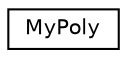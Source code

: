 digraph "Graphical Class Hierarchy"
{
  edge [fontname="Helvetica",fontsize="10",labelfontname="Helvetica",labelfontsize="10"];
  node [fontname="Helvetica",fontsize="10",shape=record];
  rankdir="LR";
  Node1 [label="MyPoly",height=0.2,width=0.4,color="black", fillcolor="white", style="filled",URL="$class_my_poly.html"];
}
